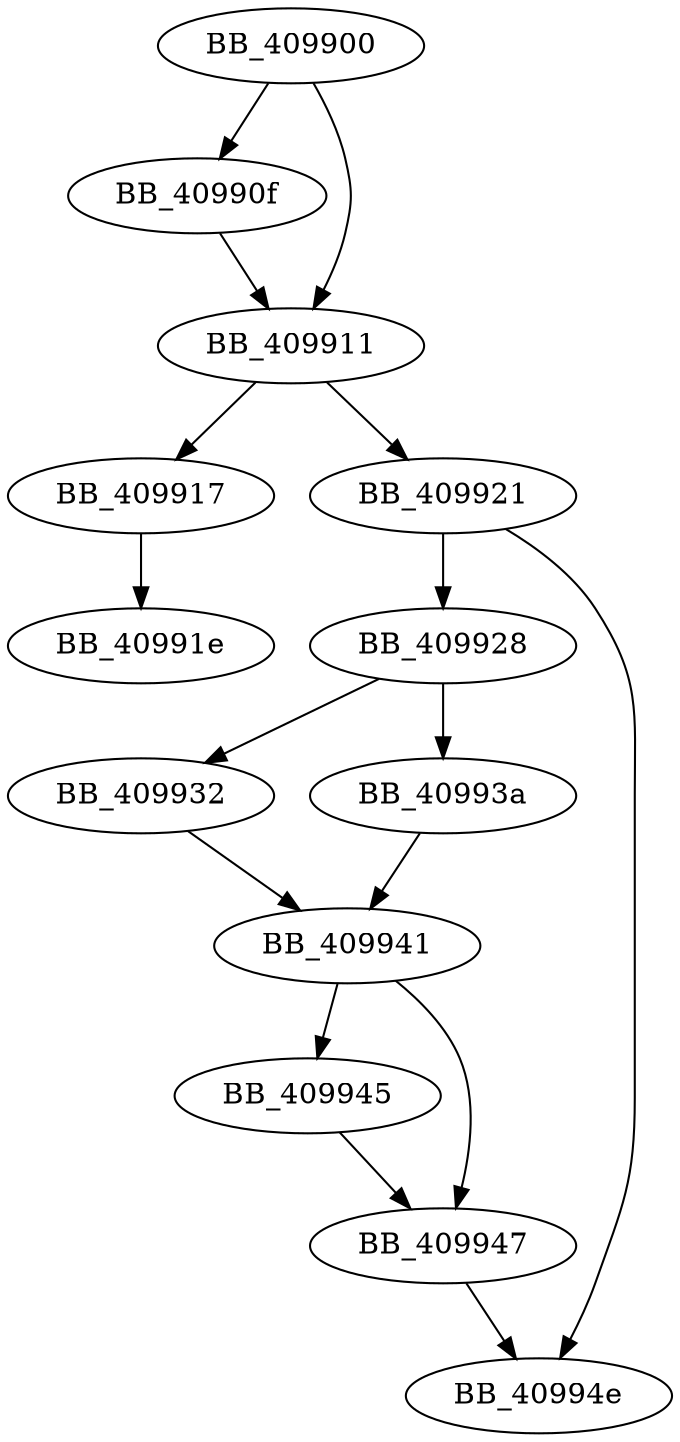DiGraph sub_409900{
BB_409900->BB_40990f
BB_409900->BB_409911
BB_40990f->BB_409911
BB_409911->BB_409917
BB_409911->BB_409921
BB_409917->BB_40991e
BB_409921->BB_409928
BB_409921->BB_40994e
BB_409928->BB_409932
BB_409928->BB_40993a
BB_409932->BB_409941
BB_40993a->BB_409941
BB_409941->BB_409945
BB_409941->BB_409947
BB_409945->BB_409947
BB_409947->BB_40994e
}
